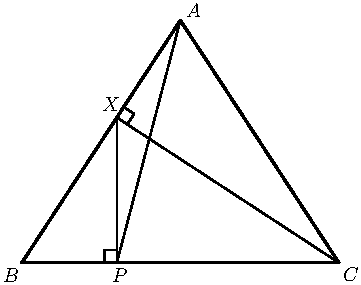 import graph; size(6cm); real lsf=0.5; pen dps=linewidth(0.7)+fontsize(10); defaultpen(dps); pen ds=black; real xmin=-10.986553809333405,xmax=12.171829637615254,ymin=-5.668938576703421,ymax=8.469011597552647; 
pair B=(-1.9619079708420344,0.), C=(1.9619079708420344,0.), A=(0.,3.), X=(-0.7864861198745158,1.7973654245306483), P=(-0.7864861198745158,0.); 
draw((-0.6566809161847939,1.7124768032721018)--(-0.5717922949262474,1.8422820069618238)--(-0.7015974986159693,1.9271706282203702)--X--cycle,linewidth(0.8)); draw((-0.7864861198745158,0.15509825570942806)--(-0.9415843755839438,0.1550982557094281)--(-0.9415843755839438,0.)--P--cycle,linewidth(0.8)); 
draw(B--A,linewidth(1.2)); draw(A--C,linewidth(1.2)); draw(A--P,linewidth(0.8)); draw(B--C,linewidth(1.2)); draw(X--P,linewidth(0.8)); draw(X--C,linewidth(0.8)); 
dot(B,linewidth(1.pt)+ds); label("$B$",(-2.228391068170391,-0.26040468762529845),NE*lsf); dot(C,linewidth(1.pt)+ds); label("$C$",(1.9829764209435317,-0.24943758478906428),NE*lsf); dot(A,linewidth(1.pt)+ds); label("$A$",(0.041799218930083044,3.01875906040872),NE*lsf); dot(X,linewidth(1.pt)+ds); label("$X$",(-1.0000755505121635,1.8562461597678974),NE*lsf); dot(P,linewidth(1.pt)+ds); label("$P$",(-0.8684703164773533,-0.27137179046153265),NE*lsf); 
clip((xmin,ymin)--(xmin,ymax)--(xmax,ymax)--(xmax,ymin)--cycle); 